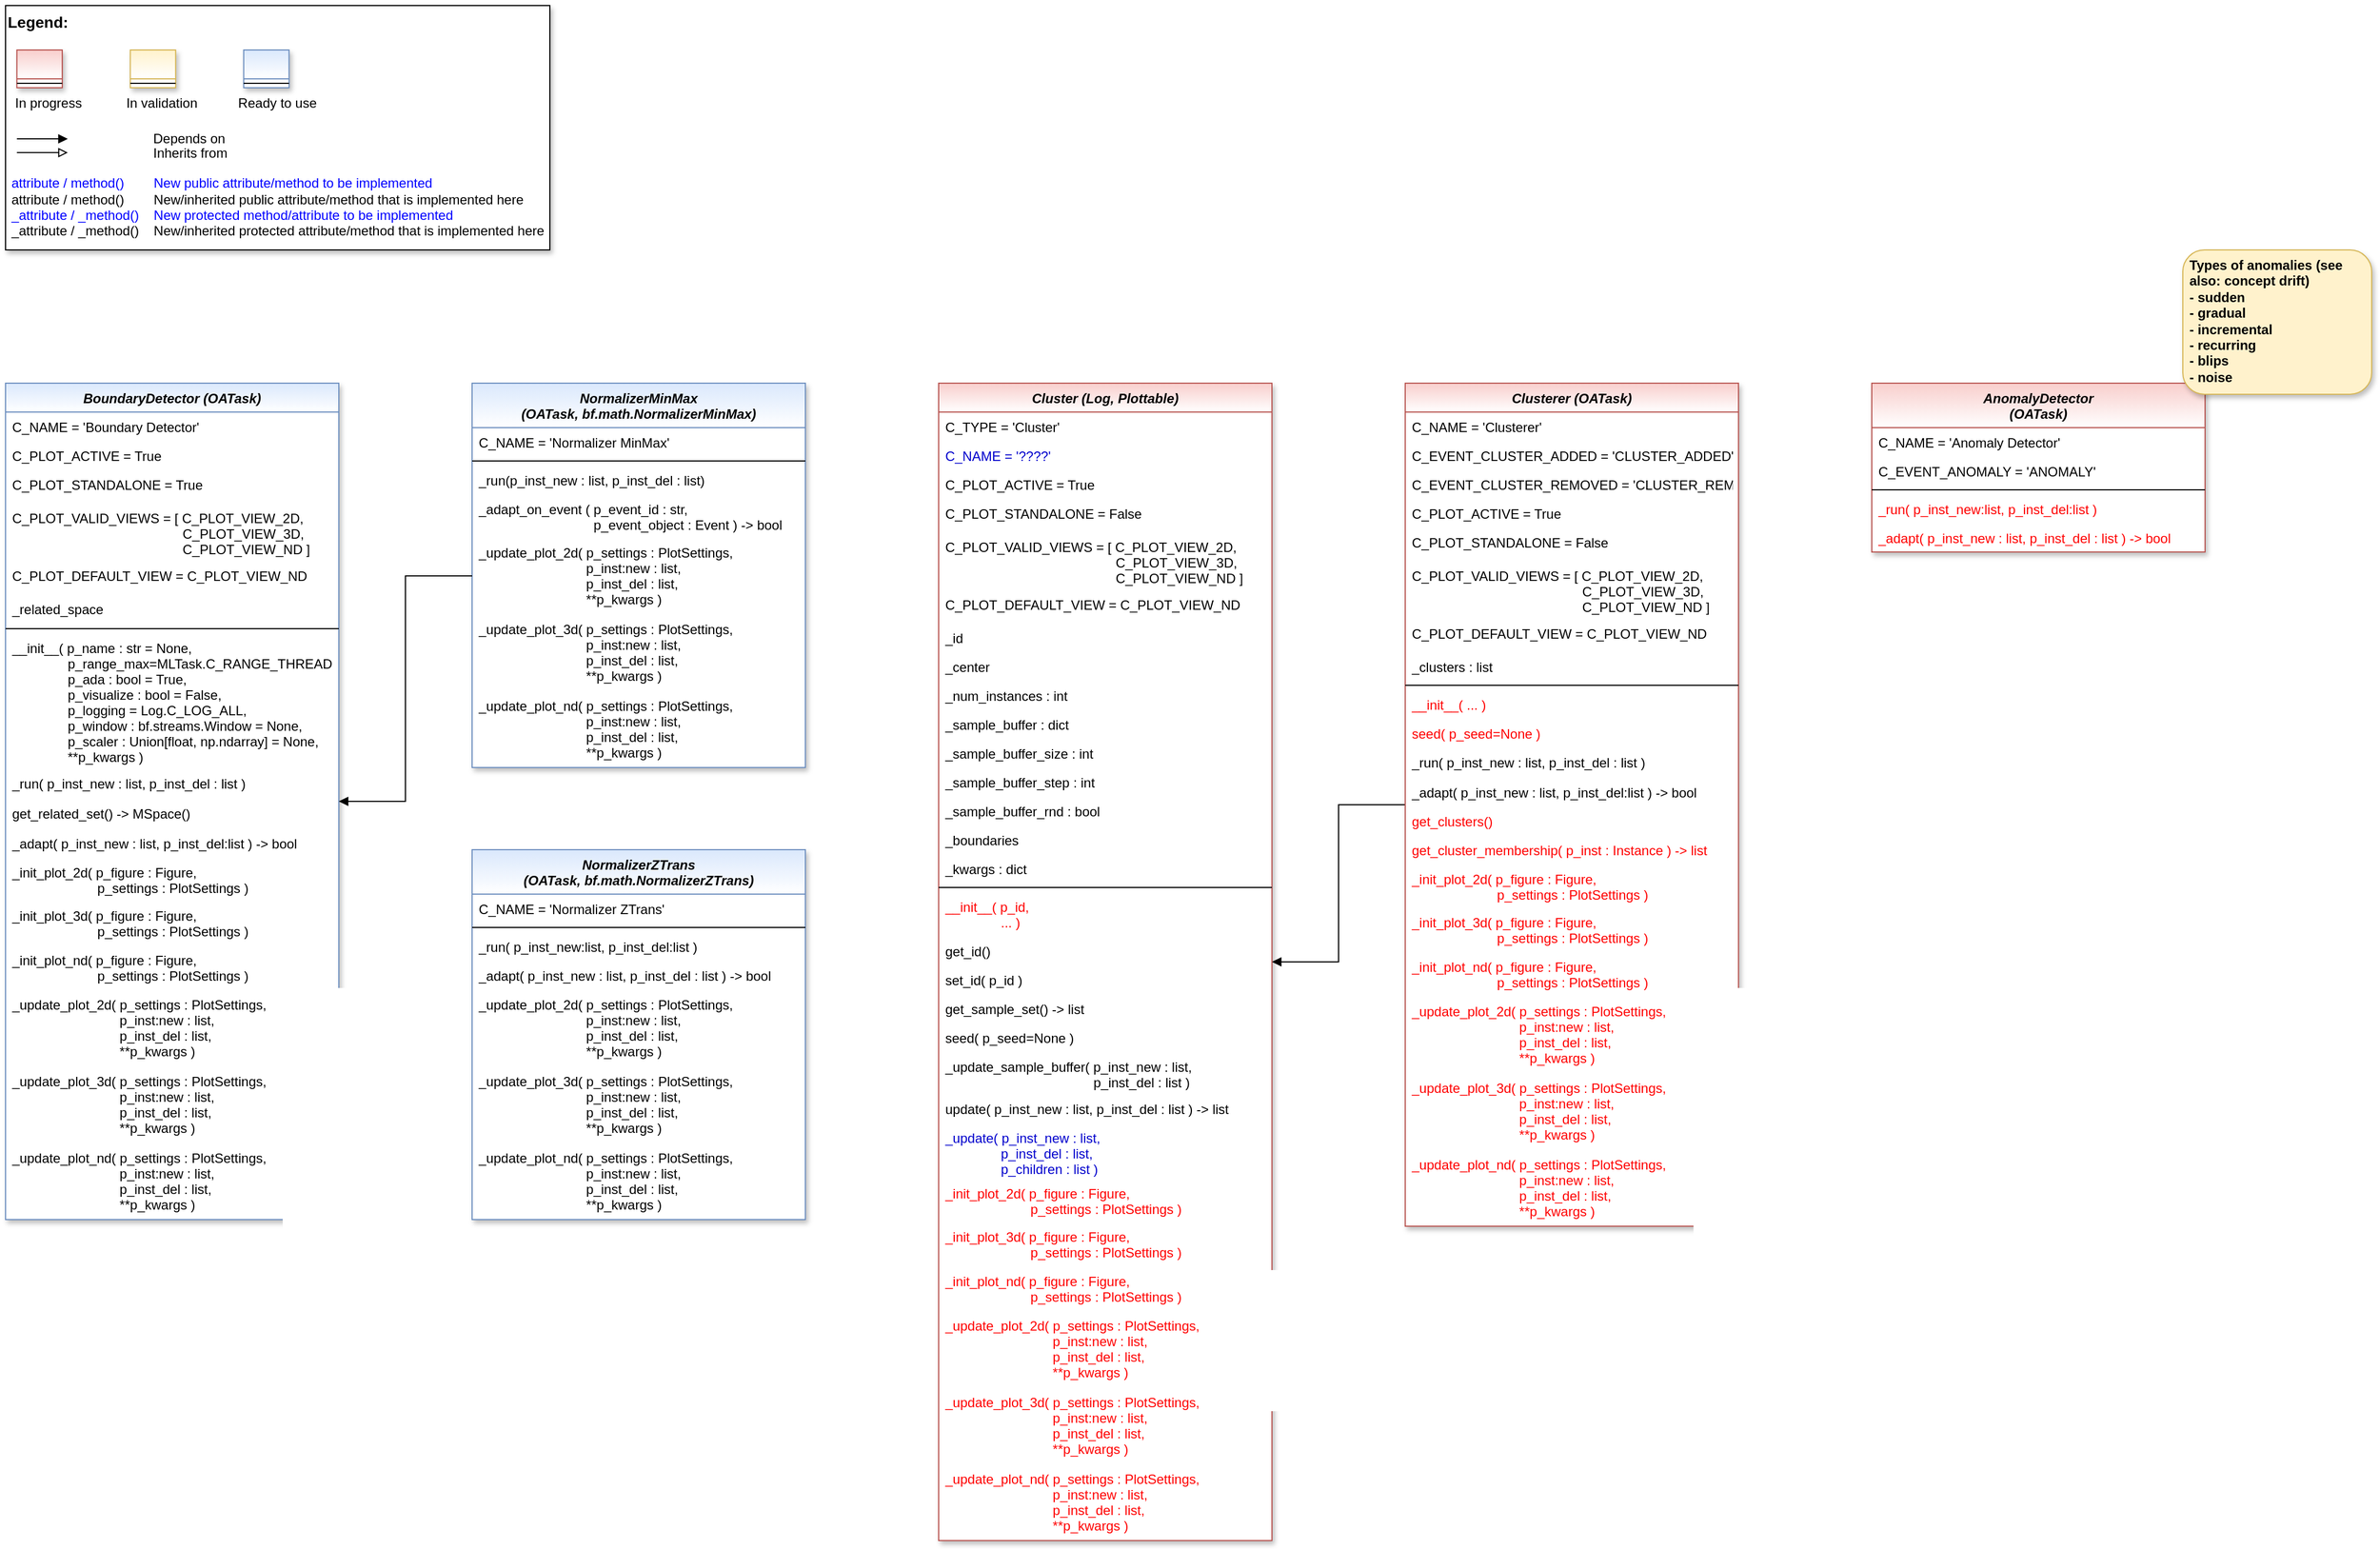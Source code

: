 <mxfile version="20.7.4" type="device"><diagram id="C5RBs43oDa-KdzZeNtuy" name="Page-1"><mxGraphModel dx="2894" dy="1236" grid="1" gridSize="10" guides="1" tooltips="1" connect="1" arrows="1" fold="1" page="1" pageScale="1" pageWidth="2336" pageHeight="1654" math="0" shadow="0"><root><mxCell id="WIyWlLk6GJQsqaUBKTNV-0"/><mxCell id="WIyWlLk6GJQsqaUBKTNV-1" parent="WIyWlLk6GJQsqaUBKTNV-0"/><mxCell id="fcJVb3HREh7NScvAmxeq-0" value="" style="group" parent="WIyWlLk6GJQsqaUBKTNV-1" vertex="1" connectable="0"><mxGeometry x="40" y="40" width="490" height="220" as="geometry"/></mxCell><mxCell id="fcJVb3HREh7NScvAmxeq-1" value="&lt;font color=&quot;#000000&quot; size=&quot;1&quot;&gt;&lt;b style=&quot;font-size: 14px&quot;&gt;Legend:&lt;br&gt;&lt;/b&gt;&lt;/font&gt;&lt;br&gt;&lt;br&gt;&lt;br&gt;&lt;font color=&quot;#0000ff&quot; style=&quot;font-size: 6px&quot;&gt;&lt;br&gt;&lt;/font&gt;&lt;span style=&quot;color: rgb(0 , 0 , 0)&quot;&gt;&lt;font style=&quot;font-size: 4px&quot;&gt;&amp;nbsp; &amp;nbsp;&lt;/font&gt;&amp;nbsp;In progress&amp;nbsp; &amp;nbsp; &amp;nbsp; &amp;nbsp; &amp;nbsp; &amp;nbsp; In validation&amp;nbsp; &amp;nbsp; &amp;nbsp; &amp;nbsp; &amp;nbsp; &amp;nbsp;Ready to use&lt;/span&gt;&lt;font color=&quot;#000000&quot;&gt;&amp;nbsp;&lt;br&gt;&lt;/font&gt;&lt;font color=&quot;#0000ff&quot;&gt;&lt;br&gt;&lt;br&gt;&lt;br&gt;&lt;br&gt;&amp;nbsp;attribute / method()&amp;nbsp; &amp;nbsp; &amp;nbsp; &amp;nbsp; New public attribute/method to be implemented&lt;/font&gt;&lt;br&gt;&lt;font color=&quot;#000000&quot;&gt;&amp;nbsp;&lt;/font&gt;&lt;font color=&quot;#000000&quot;&gt;attribute / method()&lt;span&gt;&#9;&lt;/span&gt;&amp;nbsp; &amp;nbsp; &amp;nbsp; &amp;nbsp;New/inherited public attribute/method that is implemented here&lt;br&gt;&lt;/font&gt;&lt;font color=&quot;#0000ff&quot;&gt;&amp;nbsp;_attribute /&amp;nbsp;&lt;/font&gt;&lt;font color=&quot;#0000ff&quot;&gt;_method()&amp;nbsp; &amp;nbsp; New protected method/attribute to be implemented&lt;/font&gt;&lt;br&gt;&lt;font color=&quot;#000000&quot;&gt;&amp;nbsp;_attribute / _method()&amp;nbsp; &amp;nbsp; New/inherited protected attribute/method that is implemented here&lt;br&gt;&lt;/font&gt;&lt;font color=&quot;#000000&quot;&gt;&lt;br&gt;&lt;br&gt;&lt;br&gt;&lt;br&gt;&lt;br&gt;&lt;/font&gt;" style="text;html=1;align=left;verticalAlign=top;whiteSpace=wrap;rounded=0;fontColor=#006600;strokeColor=#000000;shadow=1;fillColor=#ffffff;" parent="fcJVb3HREh7NScvAmxeq-0" vertex="1"><mxGeometry width="490.0" height="220" as="geometry"/></mxCell><mxCell id="fcJVb3HREh7NScvAmxeq-2" value="Depends on" style="endArrow=block;html=1;labelPosition=right;verticalLabelPosition=middle;align=left;verticalAlign=middle;endFill=1;fontSize=12;" parent="fcJVb3HREh7NScvAmxeq-0" edge="1"><mxGeometry x="-1623.125" y="-2180" width="51.042" height="50" as="geometry"><mxPoint x="10.208" y="120.003" as="sourcePoint"/><mxPoint x="55.991" y="120.003" as="targetPoint"/><mxPoint x="98" as="offset"/><Array as="points"><mxPoint x="30.625" y="120"/></Array></mxGeometry></mxCell><mxCell id="fcJVb3HREh7NScvAmxeq-3" value="Inherits from" style="endArrow=block;html=1;labelPosition=right;verticalLabelPosition=middle;align=left;verticalAlign=middle;endFill=0;fontSize=12;" parent="fcJVb3HREh7NScvAmxeq-0" edge="1"><mxGeometry x="-1623.125" y="-2180" width="51.042" height="50" as="geometry"><mxPoint x="10.208" y="132.385" as="sourcePoint"/><mxPoint x="55.991" y="132.385" as="targetPoint"/><mxPoint x="98" y="1" as="offset"/></mxGeometry></mxCell><mxCell id="fcJVb3HREh7NScvAmxeq-4" value="" style="swimlane;fontStyle=3;align=center;verticalAlign=top;childLayout=stackLayout;horizontal=1;startSize=26;horizontalStack=0;resizeParent=1;resizeLast=0;collapsible=1;marginBottom=0;rounded=0;shadow=1;strokeWidth=1;fillColor=#f8cecc;strokeColor=#b85450;gradientColor=#ffffff;swimlaneFillColor=#ffffff;" parent="fcJVb3HREh7NScvAmxeq-0" vertex="1"><mxGeometry x="10.208" y="40" width="40.833" height="34" as="geometry"><mxRectangle x="230" y="140" width="160" height="26" as="alternateBounds"/></mxGeometry></mxCell><mxCell id="fcJVb3HREh7NScvAmxeq-5" value="" style="line;html=1;strokeWidth=1;align=left;verticalAlign=middle;spacingTop=-1;spacingLeft=3;spacingRight=3;rotatable=0;labelPosition=right;points=[];portConstraint=eastwest;" parent="fcJVb3HREh7NScvAmxeq-4" vertex="1"><mxGeometry y="26" width="40.833" height="8" as="geometry"/></mxCell><mxCell id="fcJVb3HREh7NScvAmxeq-6" value="" style="swimlane;fontStyle=3;align=center;verticalAlign=top;childLayout=stackLayout;horizontal=1;startSize=26;horizontalStack=0;resizeParent=1;resizeLast=0;collapsible=1;marginBottom=0;rounded=0;shadow=1;strokeWidth=1;fillColor=#fff2cc;strokeColor=#d6b656;gradientColor=#ffffff;swimlaneFillColor=#ffffff;" parent="fcJVb3HREh7NScvAmxeq-0" vertex="1"><mxGeometry x="112.292" y="40" width="40.833" height="34" as="geometry"><mxRectangle x="230" y="140" width="160" height="26" as="alternateBounds"/></mxGeometry></mxCell><mxCell id="fcJVb3HREh7NScvAmxeq-7" value="" style="line;html=1;strokeWidth=1;align=left;verticalAlign=middle;spacingTop=-1;spacingLeft=3;spacingRight=3;rotatable=0;labelPosition=right;points=[];portConstraint=eastwest;" parent="fcJVb3HREh7NScvAmxeq-6" vertex="1"><mxGeometry y="26" width="40.833" height="8" as="geometry"/></mxCell><mxCell id="fcJVb3HREh7NScvAmxeq-8" value="" style="swimlane;fontStyle=3;align=center;verticalAlign=top;childLayout=stackLayout;horizontal=1;startSize=26;horizontalStack=0;resizeParent=1;resizeLast=0;collapsible=1;marginBottom=0;rounded=0;shadow=1;strokeWidth=1;fillColor=#dae8fc;strokeColor=#6c8ebf;gradientColor=#ffffff;swimlaneFillColor=#ffffff;" parent="fcJVb3HREh7NScvAmxeq-0" vertex="1"><mxGeometry x="214.375" y="40" width="40.833" height="34" as="geometry"><mxRectangle x="230" y="140" width="160" height="26" as="alternateBounds"/></mxGeometry></mxCell><mxCell id="fcJVb3HREh7NScvAmxeq-9" value="" style="line;html=1;strokeWidth=1;align=left;verticalAlign=middle;spacingTop=-1;spacingLeft=3;spacingRight=3;rotatable=0;labelPosition=right;points=[];portConstraint=eastwest;" parent="fcJVb3HREh7NScvAmxeq-8" vertex="1"><mxGeometry y="26" width="40.833" height="8" as="geometry"/></mxCell><mxCell id="SvLOUBWT1tryLjYvP5bG-6" style="edgeStyle=orthogonalEdgeStyle;rounded=0;orthogonalLoop=1;jettySize=auto;html=1;endArrow=block;endFill=1;" parent="WIyWlLk6GJQsqaUBKTNV-1" source="fdyP1tWBDfPf_pqGQ-dC-91" target="ZzQm4s6gQr2k5gAJpQ90-0" edge="1"><mxGeometry relative="1" as="geometry"/></mxCell><mxCell id="fdyP1tWBDfPf_pqGQ-dC-91" value="Clusterer (OATask)" style="swimlane;fontStyle=3;align=center;verticalAlign=top;childLayout=stackLayout;horizontal=1;startSize=26;horizontalStack=0;resizeParent=1;resizeLast=0;collapsible=1;marginBottom=0;rounded=0;shadow=1;strokeWidth=1;fillColor=#f8cecc;strokeColor=#b85450;swimlaneFillColor=#ffffff;gradientColor=#ffffff;" parent="WIyWlLk6GJQsqaUBKTNV-1" vertex="1"><mxGeometry x="1300" y="380" width="300" height="759" as="geometry"><mxRectangle x="230" y="140" width="160" height="26" as="alternateBounds"/></mxGeometry></mxCell><mxCell id="ha-FynVWbeqEeqbahRzi-0" value="C_NAME = 'Clusterer'" style="text;align=left;verticalAlign=top;spacingLeft=4;spacingRight=4;overflow=hidden;rotatable=0;points=[[0,0.5],[1,0.5]];portConstraint=eastwest;fontColor=default;" parent="fdyP1tWBDfPf_pqGQ-dC-91" vertex="1"><mxGeometry y="26" width="300" height="26" as="geometry"/></mxCell><mxCell id="FSbazA9buHETMWcpUqeL-2" value="C_EVENT_CLUSTER_ADDED = 'CLUSTER_ADDED'" style="text;align=left;verticalAlign=top;spacingLeft=4;spacingRight=4;overflow=hidden;rotatable=0;points=[[0,0.5],[1,0.5]];portConstraint=eastwest;fontColor=default;" parent="fdyP1tWBDfPf_pqGQ-dC-91" vertex="1"><mxGeometry y="52" width="300" height="26" as="geometry"/></mxCell><mxCell id="FSbazA9buHETMWcpUqeL-3" value="C_EVENT_CLUSTER_REMOVED = 'CLUSTER_REMOVED'" style="text;align=left;verticalAlign=top;spacingLeft=4;spacingRight=4;overflow=hidden;rotatable=0;points=[[0,0.5],[1,0.5]];portConstraint=eastwest;fontColor=default;" parent="fdyP1tWBDfPf_pqGQ-dC-91" vertex="1"><mxGeometry y="78" width="300" height="26" as="geometry"/></mxCell><mxCell id="NiR23lWWdtpF8f0qRRbo-54" value="C_PLOT_ACTIVE = True" style="text;align=left;verticalAlign=top;spacingLeft=4;spacingRight=4;overflow=hidden;rotatable=0;points=[[0,0.5],[1,0.5]];portConstraint=eastwest;fontColor=default;" parent="fdyP1tWBDfPf_pqGQ-dC-91" vertex="1"><mxGeometry y="104" width="300" height="26" as="geometry"/></mxCell><mxCell id="NiR23lWWdtpF8f0qRRbo-55" value="C_PLOT_STANDALONE = False" style="text;align=left;verticalAlign=top;spacingLeft=4;spacingRight=4;overflow=hidden;rotatable=0;points=[[0,0.5],[1,0.5]];portConstraint=eastwest;fontColor=default;" parent="fdyP1tWBDfPf_pqGQ-dC-91" vertex="1"><mxGeometry y="130" width="300" height="30" as="geometry"/></mxCell><mxCell id="NiR23lWWdtpF8f0qRRbo-56" value="C_PLOT_VALID_VIEWS = [ C_PLOT_VIEW_2D,&#10;                                              C_PLOT_VIEW_3D,&#10;                                              C_PLOT_VIEW_ND ]" style="text;align=left;verticalAlign=top;spacingLeft=4;spacingRight=4;overflow=hidden;rotatable=0;points=[[0,0.5],[1,0.5]];portConstraint=eastwest;fontColor=default;" parent="fdyP1tWBDfPf_pqGQ-dC-91" vertex="1"><mxGeometry y="160" width="300" height="52" as="geometry"/></mxCell><mxCell id="NiR23lWWdtpF8f0qRRbo-57" value="C_PLOT_DEFAULT_VIEW = C_PLOT_VIEW_ND" style="text;align=left;verticalAlign=top;spacingLeft=4;spacingRight=4;overflow=hidden;rotatable=0;points=[[0,0.5],[1,0.5]];portConstraint=eastwest;fontColor=default;" parent="fdyP1tWBDfPf_pqGQ-dC-91" vertex="1"><mxGeometry y="212" width="300" height="30" as="geometry"/></mxCell><mxCell id="NC4ok9Ms9W8lQ4tfJlZF-26" value="_clusters : list" style="text;align=left;verticalAlign=top;spacingLeft=4;spacingRight=4;overflow=hidden;rotatable=0;points=[[0,0.5],[1,0.5]];portConstraint=eastwest;" parent="fdyP1tWBDfPf_pqGQ-dC-91" vertex="1"><mxGeometry y="242" width="300" height="26" as="geometry"/></mxCell><mxCell id="fdyP1tWBDfPf_pqGQ-dC-95" value="" style="line;html=1;strokeWidth=1;align=left;verticalAlign=middle;spacingTop=-1;spacingLeft=3;spacingRight=3;rotatable=0;labelPosition=right;points=[];portConstraint=eastwest;" parent="fdyP1tWBDfPf_pqGQ-dC-91" vertex="1"><mxGeometry y="268" width="300" height="8" as="geometry"/></mxCell><mxCell id="ha-FynVWbeqEeqbahRzi-10" value="__init__( ... )" style="text;align=left;verticalAlign=top;spacingLeft=4;spacingRight=4;overflow=hidden;rotatable=0;points=[[0,0.5],[1,0.5]];portConstraint=eastwest;fontColor=#FF0000;" parent="fdyP1tWBDfPf_pqGQ-dC-91" vertex="1"><mxGeometry y="276" width="300" height="26" as="geometry"/></mxCell><mxCell id="8U6gRGU4JUKySiY_vRZp-1" value="seed( p_seed=None )" style="text;align=left;verticalAlign=top;spacingLeft=4;spacingRight=4;overflow=hidden;rotatable=0;points=[[0,0.5],[1,0.5]];portConstraint=eastwest;fontColor=#FF0000;" parent="fdyP1tWBDfPf_pqGQ-dC-91" vertex="1"><mxGeometry y="302" width="300" height="26" as="geometry"/></mxCell><mxCell id="FSbazA9buHETMWcpUqeL-1" value="_run( p_inst_new : list, p_inst_del : list )" style="text;align=left;verticalAlign=top;spacingLeft=4;spacingRight=4;overflow=hidden;rotatable=0;points=[[0,0.5],[1,0.5]];portConstraint=eastwest;fontColor=default;" parent="fdyP1tWBDfPf_pqGQ-dC-91" vertex="1"><mxGeometry y="328" width="300" height="27" as="geometry"/></mxCell><mxCell id="MdppRDNMOQBX0Ns-GjJF-2" value="_adapt( p_inst_new : list, p_inst_del:list ) -&gt; bool" style="text;align=left;verticalAlign=top;spacingLeft=4;spacingRight=4;overflow=hidden;rotatable=0;points=[[0,0.5],[1,0.5]];portConstraint=eastwest;fontColor=default;" vertex="1" parent="fdyP1tWBDfPf_pqGQ-dC-91"><mxGeometry y="355" width="300" height="26" as="geometry"/></mxCell><mxCell id="NC4ok9Ms9W8lQ4tfJlZF-27" value="get_clusters()" style="text;align=left;verticalAlign=top;spacingLeft=4;spacingRight=4;overflow=hidden;rotatable=0;points=[[0,0.5],[1,0.5]];portConstraint=eastwest;fontColor=#FF0000;" parent="fdyP1tWBDfPf_pqGQ-dC-91" vertex="1"><mxGeometry y="381" width="300" height="26" as="geometry"/></mxCell><mxCell id="MdppRDNMOQBX0Ns-GjJF-3" value="get_cluster_membership( p_inst : Instance ) -&gt; list" style="text;align=left;verticalAlign=top;spacingLeft=4;spacingRight=4;overflow=hidden;rotatable=0;points=[[0,0.5],[1,0.5]];portConstraint=eastwest;fontColor=#FF0000;" vertex="1" parent="fdyP1tWBDfPf_pqGQ-dC-91"><mxGeometry y="407" width="300" height="26" as="geometry"/></mxCell><mxCell id="NiR23lWWdtpF8f0qRRbo-58" value="_init_plot_2d( p_figure : Figure, &#10;                       p_settings : PlotSettings )" style="text;align=left;verticalAlign=top;spacingLeft=4;spacingRight=4;overflow=hidden;rotatable=0;points=[[0,0.5],[1,0.5]];portConstraint=eastwest;fontColor=#FF0000;" parent="fdyP1tWBDfPf_pqGQ-dC-91" vertex="1"><mxGeometry y="433" width="300" height="39" as="geometry"/></mxCell><mxCell id="NiR23lWWdtpF8f0qRRbo-59" value="_init_plot_3d( p_figure : Figure, &#10;                       p_settings : PlotSettings )" style="text;align=left;verticalAlign=top;spacingLeft=4;spacingRight=4;overflow=hidden;rotatable=0;points=[[0,0.5],[1,0.5]];portConstraint=eastwest;fontColor=#FF0000;" parent="fdyP1tWBDfPf_pqGQ-dC-91" vertex="1"><mxGeometry y="472" width="300" height="40" as="geometry"/></mxCell><mxCell id="NiR23lWWdtpF8f0qRRbo-60" value="_init_plot_nd( p_figure : Figure, &#10;                       p_settings : PlotSettings )" style="text;align=left;verticalAlign=top;spacingLeft=4;spacingRight=4;overflow=hidden;rotatable=0;points=[[0,0.5],[1,0.5]];portConstraint=eastwest;fontColor=#FF0000;" parent="fdyP1tWBDfPf_pqGQ-dC-91" vertex="1"><mxGeometry y="512" width="300" height="40" as="geometry"/></mxCell><mxCell id="RV1RuwSu5WSXBUyNZDB--10" value="_update_plot_2d( p_settings : PlotSettings,&#10;                             p_inst:new : list,&#10;                             p_inst_del : list,&#10;                             **p_kwargs )" style="text;align=left;verticalAlign=top;spacingLeft=4;spacingRight=4;overflow=hidden;rotatable=0;points=[[0,0.5],[1,0.5]];portConstraint=eastwest;fontColor=#FF0000;" parent="fdyP1tWBDfPf_pqGQ-dC-91" vertex="1"><mxGeometry y="552" width="300" height="69" as="geometry"/></mxCell><mxCell id="RV1RuwSu5WSXBUyNZDB--11" value="_update_plot_3d( p_settings : PlotSettings,&#10;                             p_inst:new : list,&#10;                             p_inst_del : list,&#10;                             **p_kwargs )" style="text;align=left;verticalAlign=top;spacingLeft=4;spacingRight=4;overflow=hidden;rotatable=0;points=[[0,0.5],[1,0.5]];portConstraint=eastwest;fontColor=#FF0000;" parent="fdyP1tWBDfPf_pqGQ-dC-91" vertex="1"><mxGeometry y="621" width="300" height="69" as="geometry"/></mxCell><mxCell id="RV1RuwSu5WSXBUyNZDB--12" value="_update_plot_nd( p_settings : PlotSettings,&#10;                             p_inst:new : list,&#10;                             p_inst_del : list,&#10;                             **p_kwargs )" style="text;align=left;verticalAlign=top;spacingLeft=4;spacingRight=4;overflow=hidden;rotatable=0;points=[[0,0.5],[1,0.5]];portConstraint=eastwest;fontColor=#FF0000;" parent="fdyP1tWBDfPf_pqGQ-dC-91" vertex="1"><mxGeometry y="690" width="300" height="69" as="geometry"/></mxCell><mxCell id="ZzQm4s6gQr2k5gAJpQ90-0" value="Cluster (Log, Plottable)" style="swimlane;fontStyle=3;align=center;verticalAlign=top;childLayout=stackLayout;horizontal=1;startSize=26;horizontalStack=0;resizeParent=1;resizeLast=0;collapsible=1;marginBottom=0;rounded=0;shadow=1;strokeWidth=1;fillColor=#f8cecc;strokeColor=#b85450;swimlaneFillColor=#ffffff;gradientColor=#ffffff;" parent="WIyWlLk6GJQsqaUBKTNV-1" vertex="1"><mxGeometry x="880" y="380" width="300" height="1042" as="geometry"><mxRectangle x="230" y="140" width="160" height="26" as="alternateBounds"/></mxGeometry></mxCell><mxCell id="ha-FynVWbeqEeqbahRzi-2" value="C_TYPE = 'Cluster'" style="text;align=left;verticalAlign=top;spacingLeft=4;spacingRight=4;overflow=hidden;rotatable=0;points=[[0,0.5],[1,0.5]];portConstraint=eastwest;fontColor=default;" parent="ZzQm4s6gQr2k5gAJpQ90-0" vertex="1"><mxGeometry y="26" width="300" height="26" as="geometry"/></mxCell><mxCell id="ha-FynVWbeqEeqbahRzi-1" value="C_NAME = '????'" style="text;align=left;verticalAlign=top;spacingLeft=4;spacingRight=4;overflow=hidden;rotatable=0;points=[[0,0.5],[1,0.5]];portConstraint=eastwest;fontColor=#0000CC;" parent="ZzQm4s6gQr2k5gAJpQ90-0" vertex="1"><mxGeometry y="52" width="300" height="26" as="geometry"/></mxCell><mxCell id="NiR23lWWdtpF8f0qRRbo-44" value="C_PLOT_ACTIVE = True" style="text;align=left;verticalAlign=top;spacingLeft=4;spacingRight=4;overflow=hidden;rotatable=0;points=[[0,0.5],[1,0.5]];portConstraint=eastwest;fontColor=default;" parent="ZzQm4s6gQr2k5gAJpQ90-0" vertex="1"><mxGeometry y="78" width="300" height="26" as="geometry"/></mxCell><mxCell id="NiR23lWWdtpF8f0qRRbo-45" value="C_PLOT_STANDALONE = False" style="text;align=left;verticalAlign=top;spacingLeft=4;spacingRight=4;overflow=hidden;rotatable=0;points=[[0,0.5],[1,0.5]];portConstraint=eastwest;fontColor=default;" parent="ZzQm4s6gQr2k5gAJpQ90-0" vertex="1"><mxGeometry y="104" width="300" height="30" as="geometry"/></mxCell><mxCell id="NiR23lWWdtpF8f0qRRbo-46" value="C_PLOT_VALID_VIEWS = [ C_PLOT_VIEW_2D,&#10;                                              C_PLOT_VIEW_3D,&#10;                                              C_PLOT_VIEW_ND ]" style="text;align=left;verticalAlign=top;spacingLeft=4;spacingRight=4;overflow=hidden;rotatable=0;points=[[0,0.5],[1,0.5]];portConstraint=eastwest;fontColor=default;" parent="ZzQm4s6gQr2k5gAJpQ90-0" vertex="1"><mxGeometry y="134" width="300" height="52" as="geometry"/></mxCell><mxCell id="NiR23lWWdtpF8f0qRRbo-47" value="C_PLOT_DEFAULT_VIEW = C_PLOT_VIEW_ND" style="text;align=left;verticalAlign=top;spacingLeft=4;spacingRight=4;overflow=hidden;rotatable=0;points=[[0,0.5],[1,0.5]];portConstraint=eastwest;fontColor=default;" parent="ZzQm4s6gQr2k5gAJpQ90-0" vertex="1"><mxGeometry y="186" width="300" height="30" as="geometry"/></mxCell><mxCell id="ha-FynVWbeqEeqbahRzi-7" value="_id" style="text;align=left;verticalAlign=top;spacingLeft=4;spacingRight=4;overflow=hidden;rotatable=0;points=[[0,0.5],[1,0.5]];portConstraint=eastwest;" parent="ZzQm4s6gQr2k5gAJpQ90-0" vertex="1"><mxGeometry y="216" width="300" height="26" as="geometry"/></mxCell><mxCell id="NiR23lWWdtpF8f0qRRbo-41" value="_center" style="text;align=left;verticalAlign=top;spacingLeft=4;spacingRight=4;overflow=hidden;rotatable=0;points=[[0,0.5],[1,0.5]];portConstraint=eastwest;" parent="ZzQm4s6gQr2k5gAJpQ90-0" vertex="1"><mxGeometry y="242" width="300" height="26" as="geometry"/></mxCell><mxCell id="NiR23lWWdtpF8f0qRRbo-42" value="_num_instances : int" style="text;align=left;verticalAlign=top;spacingLeft=4;spacingRight=4;overflow=hidden;rotatable=0;points=[[0,0.5],[1,0.5]];portConstraint=eastwest;" parent="ZzQm4s6gQr2k5gAJpQ90-0" vertex="1"><mxGeometry y="268" width="300" height="26" as="geometry"/></mxCell><mxCell id="ha-FynVWbeqEeqbahRzi-3" value="_sample_buffer : dict" style="text;align=left;verticalAlign=top;spacingLeft=4;spacingRight=4;overflow=hidden;rotatable=0;points=[[0,0.5],[1,0.5]];portConstraint=eastwest;" parent="ZzQm4s6gQr2k5gAJpQ90-0" vertex="1"><mxGeometry y="294" width="300" height="26" as="geometry"/></mxCell><mxCell id="ha-FynVWbeqEeqbahRzi-13" value="_sample_buffer_size : int" style="text;align=left;verticalAlign=top;spacingLeft=4;spacingRight=4;overflow=hidden;rotatable=0;points=[[0,0.5],[1,0.5]];portConstraint=eastwest;" parent="ZzQm4s6gQr2k5gAJpQ90-0" vertex="1"><mxGeometry y="320" width="300" height="26" as="geometry"/></mxCell><mxCell id="ha-FynVWbeqEeqbahRzi-14" value="_sample_buffer_step : int" style="text;align=left;verticalAlign=top;spacingLeft=4;spacingRight=4;overflow=hidden;rotatable=0;points=[[0,0.5],[1,0.5]];portConstraint=eastwest;" parent="ZzQm4s6gQr2k5gAJpQ90-0" vertex="1"><mxGeometry y="346" width="300" height="26" as="geometry"/></mxCell><mxCell id="ha-FynVWbeqEeqbahRzi-15" value="_sample_buffer_rnd : bool" style="text;align=left;verticalAlign=top;spacingLeft=4;spacingRight=4;overflow=hidden;rotatable=0;points=[[0,0.5],[1,0.5]];portConstraint=eastwest;" parent="ZzQm4s6gQr2k5gAJpQ90-0" vertex="1"><mxGeometry y="372" width="300" height="26" as="geometry"/></mxCell><mxCell id="NiR23lWWdtpF8f0qRRbo-43" value="_boundaries" style="text;align=left;verticalAlign=top;spacingLeft=4;spacingRight=4;overflow=hidden;rotatable=0;points=[[0,0.5],[1,0.5]];portConstraint=eastwest;" parent="ZzQm4s6gQr2k5gAJpQ90-0" vertex="1"><mxGeometry y="398" width="300" height="26" as="geometry"/></mxCell><mxCell id="ha-FynVWbeqEeqbahRzi-4" value="_kwargs : dict" style="text;align=left;verticalAlign=top;spacingLeft=4;spacingRight=4;overflow=hidden;rotatable=0;points=[[0,0.5],[1,0.5]];portConstraint=eastwest;" parent="ZzQm4s6gQr2k5gAJpQ90-0" vertex="1"><mxGeometry y="424" width="300" height="26" as="geometry"/></mxCell><mxCell id="ZzQm4s6gQr2k5gAJpQ90-3" value="" style="line;html=1;strokeWidth=1;align=left;verticalAlign=middle;spacingTop=-1;spacingLeft=3;spacingRight=3;rotatable=0;labelPosition=right;points=[];portConstraint=eastwest;" parent="ZzQm4s6gQr2k5gAJpQ90-0" vertex="1"><mxGeometry y="450" width="300" height="8" as="geometry"/></mxCell><mxCell id="ha-FynVWbeqEeqbahRzi-8" value="__init__( p_id, &#10;               ... )" style="text;align=left;verticalAlign=top;spacingLeft=4;spacingRight=4;overflow=hidden;rotatable=0;points=[[0,0.5],[1,0.5]];portConstraint=eastwest;fontColor=#FF0000;" parent="ZzQm4s6gQr2k5gAJpQ90-0" vertex="1"><mxGeometry y="458" width="300" height="40" as="geometry"/></mxCell><mxCell id="ha-FynVWbeqEeqbahRzi-11" value="get_id()" style="text;align=left;verticalAlign=top;spacingLeft=4;spacingRight=4;overflow=hidden;rotatable=0;points=[[0,0.5],[1,0.5]];portConstraint=eastwest;fontColor=default;" parent="ZzQm4s6gQr2k5gAJpQ90-0" vertex="1"><mxGeometry y="498" width="300" height="26" as="geometry"/></mxCell><mxCell id="ha-FynVWbeqEeqbahRzi-16" value="set_id( p_id )" style="text;align=left;verticalAlign=top;spacingLeft=4;spacingRight=4;overflow=hidden;rotatable=0;points=[[0,0.5],[1,0.5]];portConstraint=eastwest;fontColor=default;" parent="ZzQm4s6gQr2k5gAJpQ90-0" vertex="1"><mxGeometry y="524" width="300" height="26" as="geometry"/></mxCell><mxCell id="FSbazA9buHETMWcpUqeL-0" value="get_sample_set() -&gt; list" style="text;align=left;verticalAlign=top;spacingLeft=4;spacingRight=4;overflow=hidden;rotatable=0;points=[[0,0.5],[1,0.5]];portConstraint=eastwest;fontColor=default;" parent="ZzQm4s6gQr2k5gAJpQ90-0" vertex="1"><mxGeometry y="550" width="300" height="26" as="geometry"/></mxCell><mxCell id="8U6gRGU4JUKySiY_vRZp-0" value="seed( p_seed=None )" style="text;align=left;verticalAlign=top;spacingLeft=4;spacingRight=4;overflow=hidden;rotatable=0;points=[[0,0.5],[1,0.5]];portConstraint=eastwest;fontColor=default;" parent="ZzQm4s6gQr2k5gAJpQ90-0" vertex="1"><mxGeometry y="576" width="300" height="26" as="geometry"/></mxCell><mxCell id="ha-FynVWbeqEeqbahRzi-12" value="_update_sample_buffer( p_inst_new : list, &#10;                                        p_inst_del : list )" style="text;align=left;verticalAlign=top;spacingLeft=4;spacingRight=4;overflow=hidden;rotatable=0;points=[[0,0.5],[1,0.5]];portConstraint=eastwest;fontColor=default;" parent="ZzQm4s6gQr2k5gAJpQ90-0" vertex="1"><mxGeometry y="602" width="300" height="38" as="geometry"/></mxCell><mxCell id="ha-FynVWbeqEeqbahRzi-5" value="update( p_inst_new : list, p_inst_del : list ) -&gt; list" style="text;align=left;verticalAlign=top;spacingLeft=4;spacingRight=4;overflow=hidden;rotatable=0;points=[[0,0.5],[1,0.5]];portConstraint=eastwest;fontColor=default;" parent="ZzQm4s6gQr2k5gAJpQ90-0" vertex="1"><mxGeometry y="640" width="300" height="26" as="geometry"/></mxCell><mxCell id="ha-FynVWbeqEeqbahRzi-6" value="_update( p_inst_new : list, &#10;               p_inst_del : list,&#10;               p_children : list )" style="text;align=left;verticalAlign=top;spacingLeft=4;spacingRight=4;overflow=hidden;rotatable=0;points=[[0,0.5],[1,0.5]];portConstraint=eastwest;fontColor=#0000CC;" parent="ZzQm4s6gQr2k5gAJpQ90-0" vertex="1"><mxGeometry y="666" width="300" height="50" as="geometry"/></mxCell><mxCell id="NiR23lWWdtpF8f0qRRbo-48" value="_init_plot_2d( p_figure : Figure, &#10;                       p_settings : PlotSettings )" style="text;align=left;verticalAlign=top;spacingLeft=4;spacingRight=4;overflow=hidden;rotatable=0;points=[[0,0.5],[1,0.5]];portConstraint=eastwest;fontColor=#FF0000;" parent="ZzQm4s6gQr2k5gAJpQ90-0" vertex="1"><mxGeometry y="716" width="300" height="39" as="geometry"/></mxCell><mxCell id="NiR23lWWdtpF8f0qRRbo-49" value="_init_plot_3d( p_figure : Figure, &#10;                       p_settings : PlotSettings )" style="text;align=left;verticalAlign=top;spacingLeft=4;spacingRight=4;overflow=hidden;rotatable=0;points=[[0,0.5],[1,0.5]];portConstraint=eastwest;fontColor=#FF0000;" parent="ZzQm4s6gQr2k5gAJpQ90-0" vertex="1"><mxGeometry y="755" width="300" height="40" as="geometry"/></mxCell><mxCell id="NiR23lWWdtpF8f0qRRbo-50" value="_init_plot_nd( p_figure : Figure, &#10;                       p_settings : PlotSettings )" style="text;align=left;verticalAlign=top;spacingLeft=4;spacingRight=4;overflow=hidden;rotatable=0;points=[[0,0.5],[1,0.5]];portConstraint=eastwest;fontColor=#FF0000;" parent="ZzQm4s6gQr2k5gAJpQ90-0" vertex="1"><mxGeometry y="795" width="300" height="40" as="geometry"/></mxCell><mxCell id="RV1RuwSu5WSXBUyNZDB--13" value="_update_plot_2d( p_settings : PlotSettings,&#10;                             p_inst:new : list,&#10;                             p_inst_del : list,&#10;                             **p_kwargs )" style="text;align=left;verticalAlign=top;spacingLeft=4;spacingRight=4;overflow=hidden;rotatable=0;points=[[0,0.5],[1,0.5]];portConstraint=eastwest;fontColor=#FF0000;" parent="ZzQm4s6gQr2k5gAJpQ90-0" vertex="1"><mxGeometry y="835" width="300" height="69" as="geometry"/></mxCell><mxCell id="RV1RuwSu5WSXBUyNZDB--14" value="_update_plot_3d( p_settings : PlotSettings,&#10;                             p_inst:new : list,&#10;                             p_inst_del : list,&#10;                             **p_kwargs )" style="text;align=left;verticalAlign=top;spacingLeft=4;spacingRight=4;overflow=hidden;rotatable=0;points=[[0,0.5],[1,0.5]];portConstraint=eastwest;fontColor=#FF0000;" parent="ZzQm4s6gQr2k5gAJpQ90-0" vertex="1"><mxGeometry y="904" width="300" height="69" as="geometry"/></mxCell><mxCell id="RV1RuwSu5WSXBUyNZDB--15" value="_update_plot_nd( p_settings : PlotSettings,&#10;                             p_inst:new : list,&#10;                             p_inst_del : list,&#10;                             **p_kwargs )" style="text;align=left;verticalAlign=top;spacingLeft=4;spacingRight=4;overflow=hidden;rotatable=0;points=[[0,0.5],[1,0.5]];portConstraint=eastwest;fontColor=#FF0000;" parent="ZzQm4s6gQr2k5gAJpQ90-0" vertex="1"><mxGeometry y="973" width="300" height="69" as="geometry"/></mxCell><mxCell id="djkSZsYrqMZZcw2voRnb-0" value="BoundaryDetector (OATask)" style="swimlane;fontStyle=3;align=center;verticalAlign=top;childLayout=stackLayout;horizontal=1;startSize=26;horizontalStack=0;resizeParent=1;resizeLast=0;collapsible=1;marginBottom=0;rounded=0;shadow=1;strokeWidth=1;fillColor=#dae8fc;strokeColor=#6c8ebf;swimlaneFillColor=#ffffff;gradientColor=#FFFFFF;fontColor=default;" parent="WIyWlLk6GJQsqaUBKTNV-1" vertex="1"><mxGeometry x="40" y="380" width="300" height="753" as="geometry"><mxRectangle x="230" y="140" width="160" height="26" as="alternateBounds"/></mxGeometry></mxCell><mxCell id="djkSZsYrqMZZcw2voRnb-2" value="C_NAME = 'Boundary Detector'" style="text;align=left;verticalAlign=top;spacingLeft=4;spacingRight=4;overflow=hidden;rotatable=0;points=[[0,0.5],[1,0.5]];portConstraint=eastwest;fontColor=default;" parent="djkSZsYrqMZZcw2voRnb-0" vertex="1"><mxGeometry y="26" width="300" height="26" as="geometry"/></mxCell><mxCell id="NiR23lWWdtpF8f0qRRbo-21" value="C_PLOT_ACTIVE = True" style="text;align=left;verticalAlign=top;spacingLeft=4;spacingRight=4;overflow=hidden;rotatable=0;points=[[0,0.5],[1,0.5]];portConstraint=eastwest;fontColor=default;" parent="djkSZsYrqMZZcw2voRnb-0" vertex="1"><mxGeometry y="52" width="300" height="26" as="geometry"/></mxCell><mxCell id="NiR23lWWdtpF8f0qRRbo-22" value="C_PLOT_STANDALONE = True" style="text;align=left;verticalAlign=top;spacingLeft=4;spacingRight=4;overflow=hidden;rotatable=0;points=[[0,0.5],[1,0.5]];portConstraint=eastwest;fontColor=default;" parent="djkSZsYrqMZZcw2voRnb-0" vertex="1"><mxGeometry y="78" width="300" height="30" as="geometry"/></mxCell><mxCell id="NiR23lWWdtpF8f0qRRbo-23" value="C_PLOT_VALID_VIEWS = [ C_PLOT_VIEW_2D,&#10;                                              C_PLOT_VIEW_3D,&#10;                                              C_PLOT_VIEW_ND ]" style="text;align=left;verticalAlign=top;spacingLeft=4;spacingRight=4;overflow=hidden;rotatable=0;points=[[0,0.5],[1,0.5]];portConstraint=eastwest;fontColor=default;" parent="djkSZsYrqMZZcw2voRnb-0" vertex="1"><mxGeometry y="108" width="300" height="52" as="geometry"/></mxCell><mxCell id="NiR23lWWdtpF8f0qRRbo-24" value="C_PLOT_DEFAULT_VIEW = C_PLOT_VIEW_ND" style="text;align=left;verticalAlign=top;spacingLeft=4;spacingRight=4;overflow=hidden;rotatable=0;points=[[0,0.5],[1,0.5]];portConstraint=eastwest;fontColor=default;" parent="djkSZsYrqMZZcw2voRnb-0" vertex="1"><mxGeometry y="160" width="300" height="30" as="geometry"/></mxCell><mxCell id="sRcf4HLc-okugMhp_nmm-1" value="_related_space" style="text;align=left;verticalAlign=top;spacingLeft=4;spacingRight=4;overflow=hidden;rotatable=0;points=[[0,0.5],[1,0.5]];portConstraint=eastwest;fontColor=default;" parent="djkSZsYrqMZZcw2voRnb-0" vertex="1"><mxGeometry y="190" width="300" height="27" as="geometry"/></mxCell><mxCell id="djkSZsYrqMZZcw2voRnb-3" value="" style="line;html=1;strokeWidth=1;align=left;verticalAlign=middle;spacingTop=-1;spacingLeft=3;spacingRight=3;rotatable=0;labelPosition=right;points=[];portConstraint=eastwest;" parent="djkSZsYrqMZZcw2voRnb-0" vertex="1"><mxGeometry y="217" width="300" height="8" as="geometry"/></mxCell><mxCell id="Zge928UNn11OPt7wxuU9-2" value="__init__( p_name : str = None,&#10;               p_range_max=MLTask.C_RANGE_THREAD,&#10;               p_ada : bool = True,&#10;               p_visualize : bool = False,&#10;               p_logging = Log.C_LOG_ALL,&#10;               p_window : bf.streams.Window = None,&#10;               p_scaler : Union[float, np.ndarray] = None,&#10;               **p_kwargs )" style="text;align=left;verticalAlign=top;spacingLeft=4;spacingRight=4;overflow=hidden;rotatable=0;points=[[0,0.5],[1,0.5]];portConstraint=eastwest;fontColor=default;" parent="djkSZsYrqMZZcw2voRnb-0" vertex="1"><mxGeometry y="225" width="300" height="122" as="geometry"/></mxCell><mxCell id="k9iU4n4au0y_1ybiQBL--3" value="_run( p_inst_new : list, p_inst_del : list )" style="text;align=left;verticalAlign=top;spacingLeft=4;spacingRight=4;overflow=hidden;rotatable=0;points=[[0,0.5],[1,0.5]];portConstraint=eastwest;fontColor=default;" parent="djkSZsYrqMZZcw2voRnb-0" vertex="1"><mxGeometry y="347" width="300" height="27" as="geometry"/></mxCell><mxCell id="sRcf4HLc-okugMhp_nmm-0" value="get_related_set() -&gt; MSpace()" style="text;align=left;verticalAlign=top;spacingLeft=4;spacingRight=4;overflow=hidden;rotatable=0;points=[[0,0.5],[1,0.5]];portConstraint=eastwest;fontColor=default;" parent="djkSZsYrqMZZcw2voRnb-0" vertex="1"><mxGeometry y="374" width="300" height="27" as="geometry"/></mxCell><mxCell id="k9iU4n4au0y_1ybiQBL--4" value="_adapt( p_inst_new : list, p_inst_del:list ) -&gt; bool" style="text;align=left;verticalAlign=top;spacingLeft=4;spacingRight=4;overflow=hidden;rotatable=0;points=[[0,0.5],[1,0.5]];portConstraint=eastwest;fontColor=default;" parent="djkSZsYrqMZZcw2voRnb-0" vertex="1"><mxGeometry y="401" width="300" height="26" as="geometry"/></mxCell><mxCell id="NiR23lWWdtpF8f0qRRbo-25" value="_init_plot_2d( p_figure : Figure, &#10;                       p_settings : PlotSettings )" style="text;align=left;verticalAlign=top;spacingLeft=4;spacingRight=4;overflow=hidden;rotatable=0;points=[[0,0.5],[1,0.5]];portConstraint=eastwest;fontColor=default;" parent="djkSZsYrqMZZcw2voRnb-0" vertex="1"><mxGeometry y="427" width="300" height="39" as="geometry"/></mxCell><mxCell id="NiR23lWWdtpF8f0qRRbo-26" value="_init_plot_3d( p_figure : Figure, &#10;                       p_settings : PlotSettings )" style="text;align=left;verticalAlign=top;spacingLeft=4;spacingRight=4;overflow=hidden;rotatable=0;points=[[0,0.5],[1,0.5]];portConstraint=eastwest;fontColor=default;" parent="djkSZsYrqMZZcw2voRnb-0" vertex="1"><mxGeometry y="466" width="300" height="40" as="geometry"/></mxCell><mxCell id="NiR23lWWdtpF8f0qRRbo-27" value="_init_plot_nd( p_figure : Figure, &#10;                       p_settings : PlotSettings )" style="text;align=left;verticalAlign=top;spacingLeft=4;spacingRight=4;overflow=hidden;rotatable=0;points=[[0,0.5],[1,0.5]];portConstraint=eastwest;fontColor=default;" parent="djkSZsYrqMZZcw2voRnb-0" vertex="1"><mxGeometry y="506" width="300" height="40" as="geometry"/></mxCell><mxCell id="RV1RuwSu5WSXBUyNZDB--7" value="_update_plot_2d( p_settings : PlotSettings,&#10;                             p_inst:new : list,&#10;                             p_inst_del : list,&#10;                             **p_kwargs )" style="text;align=left;verticalAlign=top;spacingLeft=4;spacingRight=4;overflow=hidden;rotatable=0;points=[[0,0.5],[1,0.5]];portConstraint=eastwest;fontColor=default;" parent="djkSZsYrqMZZcw2voRnb-0" vertex="1"><mxGeometry y="546" width="300" height="69" as="geometry"/></mxCell><mxCell id="RV1RuwSu5WSXBUyNZDB--8" value="_update_plot_3d( p_settings : PlotSettings,&#10;                             p_inst:new : list,&#10;                             p_inst_del : list,&#10;                             **p_kwargs )" style="text;align=left;verticalAlign=top;spacingLeft=4;spacingRight=4;overflow=hidden;rotatable=0;points=[[0,0.5],[1,0.5]];portConstraint=eastwest;fontColor=default;" parent="djkSZsYrqMZZcw2voRnb-0" vertex="1"><mxGeometry y="615" width="300" height="69" as="geometry"/></mxCell><mxCell id="RV1RuwSu5WSXBUyNZDB--9" value="_update_plot_nd( p_settings : PlotSettings,&#10;                             p_inst:new : list,&#10;                             p_inst_del : list,&#10;                             **p_kwargs )" style="text;align=left;verticalAlign=top;spacingLeft=4;spacingRight=4;overflow=hidden;rotatable=0;points=[[0,0.5],[1,0.5]];portConstraint=eastwest;fontColor=default;" parent="djkSZsYrqMZZcw2voRnb-0" vertex="1"><mxGeometry y="684" width="300" height="69" as="geometry"/></mxCell><mxCell id="F4cRb40SIBlKEnmwUcSt-0" value="NormalizerZTrans &#10;(OATask, bf.math.NormalizerZTrans)" style="swimlane;fontStyle=3;align=center;verticalAlign=top;childLayout=stackLayout;horizontal=1;startSize=40;horizontalStack=0;resizeParent=1;resizeLast=0;collapsible=1;marginBottom=0;rounded=0;shadow=1;strokeWidth=1;fillColor=#dae8fc;strokeColor=#6c8ebf;swimlaneFillColor=#ffffff;gradientColor=#FFFFFF;" parent="WIyWlLk6GJQsqaUBKTNV-1" vertex="1"><mxGeometry x="460" y="800" width="300" height="333" as="geometry"><mxRectangle x="230" y="140" width="160" height="26" as="alternateBounds"/></mxGeometry></mxCell><mxCell id="F4cRb40SIBlKEnmwUcSt-1" value="C_NAME = 'Normalizer ZTrans'" style="text;align=left;verticalAlign=top;spacingLeft=4;spacingRight=4;overflow=hidden;rotatable=0;points=[[0,0.5],[1,0.5]];portConstraint=eastwest;fontColor=default;" parent="F4cRb40SIBlKEnmwUcSt-0" vertex="1"><mxGeometry y="40" width="300" height="26" as="geometry"/></mxCell><mxCell id="F4cRb40SIBlKEnmwUcSt-2" value="" style="line;html=1;strokeWidth=1;align=left;verticalAlign=middle;spacingTop=-1;spacingLeft=3;spacingRight=3;rotatable=0;labelPosition=right;points=[];portConstraint=eastwest;" parent="F4cRb40SIBlKEnmwUcSt-0" vertex="1"><mxGeometry y="66" width="300" height="8" as="geometry"/></mxCell><mxCell id="F4cRb40SIBlKEnmwUcSt-3" value="_run( p_inst_new:list, p_inst_del:list ) " style="text;align=left;verticalAlign=top;spacingLeft=4;spacingRight=4;overflow=hidden;rotatable=0;points=[[0,0.5],[1,0.5]];portConstraint=eastwest;fontColor=default;" parent="F4cRb40SIBlKEnmwUcSt-0" vertex="1"><mxGeometry y="74" width="300" height="26" as="geometry"/></mxCell><mxCell id="mpPfMrUnOaPNCQOunQjJ-6" value="_adapt( p_inst_new : list, p_inst_del : list ) -&gt; bool" style="text;align=left;verticalAlign=top;spacingLeft=4;spacingRight=4;overflow=hidden;rotatable=0;points=[[0,0.5],[1,0.5]];portConstraint=eastwest;fontColor=default;" parent="F4cRb40SIBlKEnmwUcSt-0" vertex="1"><mxGeometry y="100" width="300" height="26" as="geometry"/></mxCell><mxCell id="qxkyLZIyBA5QRMeZb8ZX-4" value="_update_plot_2d( p_settings : PlotSettings,&#10;                             p_inst:new : list,&#10;                             p_inst_del : list,&#10;                             **p_kwargs )" style="text;align=left;verticalAlign=top;spacingLeft=4;spacingRight=4;overflow=hidden;rotatable=0;points=[[0,0.5],[1,0.5]];portConstraint=eastwest;fontColor=default;" parent="F4cRb40SIBlKEnmwUcSt-0" vertex="1"><mxGeometry y="126" width="300" height="69" as="geometry"/></mxCell><mxCell id="qxkyLZIyBA5QRMeZb8ZX-5" value="_update_plot_3d( p_settings : PlotSettings,&#10;                             p_inst:new : list,&#10;                             p_inst_del : list,&#10;                             **p_kwargs )" style="text;align=left;verticalAlign=top;spacingLeft=4;spacingRight=4;overflow=hidden;rotatable=0;points=[[0,0.5],[1,0.5]];portConstraint=eastwest;fontColor=default;" parent="F4cRb40SIBlKEnmwUcSt-0" vertex="1"><mxGeometry y="195" width="300" height="69" as="geometry"/></mxCell><mxCell id="qxkyLZIyBA5QRMeZb8ZX-6" value="_update_plot_nd( p_settings : PlotSettings,&#10;                             p_inst:new : list,&#10;                             p_inst_del : list,&#10;                             **p_kwargs )" style="text;align=left;verticalAlign=top;spacingLeft=4;spacingRight=4;overflow=hidden;rotatable=0;points=[[0,0.5],[1,0.5]];portConstraint=eastwest;fontColor=default;" parent="F4cRb40SIBlKEnmwUcSt-0" vertex="1"><mxGeometry y="264" width="300" height="69" as="geometry"/></mxCell><mxCell id="E04wLSxEPzHpS0Ez6FtS-0" value="NormalizerMinMax &#10;(OATask, bf.math.NormalizerMinMax)" style="swimlane;fontStyle=3;align=center;verticalAlign=top;childLayout=stackLayout;horizontal=1;startSize=40;horizontalStack=0;resizeParent=1;resizeLast=0;collapsible=1;marginBottom=0;rounded=0;shadow=1;strokeWidth=1;fillColor=#dae8fc;strokeColor=#6c8ebf;swimlaneFillColor=#ffffff;gradientColor=#FFFFFF;" parent="WIyWlLk6GJQsqaUBKTNV-1" vertex="1"><mxGeometry x="460" y="380" width="300" height="346" as="geometry"><mxRectangle x="230" y="140" width="160" height="26" as="alternateBounds"/></mxGeometry></mxCell><mxCell id="E04wLSxEPzHpS0Ez6FtS-1" value="C_NAME = 'Normalizer MinMax'" style="text;align=left;verticalAlign=top;spacingLeft=4;spacingRight=4;overflow=hidden;rotatable=0;points=[[0,0.5],[1,0.5]];portConstraint=eastwest;fontColor=default;" parent="E04wLSxEPzHpS0Ez6FtS-0" vertex="1"><mxGeometry y="40" width="300" height="26" as="geometry"/></mxCell><mxCell id="E04wLSxEPzHpS0Ez6FtS-2" value="" style="line;html=1;strokeWidth=1;align=left;verticalAlign=middle;spacingTop=-1;spacingLeft=3;spacingRight=3;rotatable=0;labelPosition=right;points=[];portConstraint=eastwest;" parent="E04wLSxEPzHpS0Ez6FtS-0" vertex="1"><mxGeometry y="66" width="300" height="8" as="geometry"/></mxCell><mxCell id="mpPfMrUnOaPNCQOunQjJ-5" value="_run(p_inst_new : list, p_inst_del : list)" style="text;align=left;verticalAlign=top;spacingLeft=4;spacingRight=4;overflow=hidden;rotatable=0;points=[[0,0.5],[1,0.5]];portConstraint=eastwest;fontColor=default;" parent="E04wLSxEPzHpS0Ez6FtS-0" vertex="1"><mxGeometry y="74" width="300" height="26" as="geometry"/></mxCell><mxCell id="SvLOUBWT1tryLjYvP5bG-8" value="_adapt_on_event ( p_event_id : str, &#10;                               p_event_object : Event ) -&gt; bool" style="text;align=left;verticalAlign=top;spacingLeft=4;spacingRight=4;overflow=hidden;rotatable=0;points=[[0,0.5],[1,0.5]];portConstraint=eastwest;fontColor=default;" parent="E04wLSxEPzHpS0Ez6FtS-0" vertex="1"><mxGeometry y="100" width="300" height="39" as="geometry"/></mxCell><mxCell id="qxkyLZIyBA5QRMeZb8ZX-1" value="_update_plot_2d( p_settings : PlotSettings,&#10;                             p_inst:new : list,&#10;                             p_inst_del : list,&#10;                             **p_kwargs )" style="text;align=left;verticalAlign=top;spacingLeft=4;spacingRight=4;overflow=hidden;rotatable=0;points=[[0,0.5],[1,0.5]];portConstraint=eastwest;fontColor=default;" parent="E04wLSxEPzHpS0Ez6FtS-0" vertex="1"><mxGeometry y="139" width="300" height="69" as="geometry"/></mxCell><mxCell id="qxkyLZIyBA5QRMeZb8ZX-2" value="_update_plot_3d( p_settings : PlotSettings,&#10;                             p_inst:new : list,&#10;                             p_inst_del : list,&#10;                             **p_kwargs )" style="text;align=left;verticalAlign=top;spacingLeft=4;spacingRight=4;overflow=hidden;rotatable=0;points=[[0,0.5],[1,0.5]];portConstraint=eastwest;fontColor=default;" parent="E04wLSxEPzHpS0Ez6FtS-0" vertex="1"><mxGeometry y="208" width="300" height="69" as="geometry"/></mxCell><mxCell id="qxkyLZIyBA5QRMeZb8ZX-3" value="_update_plot_nd( p_settings : PlotSettings,&#10;                             p_inst:new : list,&#10;                             p_inst_del : list,&#10;                             **p_kwargs )" style="text;align=left;verticalAlign=top;spacingLeft=4;spacingRight=4;overflow=hidden;rotatable=0;points=[[0,0.5],[1,0.5]];portConstraint=eastwest;fontColor=default;" parent="E04wLSxEPzHpS0Ez6FtS-0" vertex="1"><mxGeometry y="277" width="300" height="69" as="geometry"/></mxCell><mxCell id="cSaJtbiNNiXSaG0vD1On-0" value="AnomalyDetector&#10;(OATask)" style="swimlane;fontStyle=3;align=center;verticalAlign=top;childLayout=stackLayout;horizontal=1;startSize=40;horizontalStack=0;resizeParent=1;resizeLast=0;collapsible=1;marginBottom=0;rounded=0;shadow=1;strokeWidth=1;fillColor=#f8cecc;strokeColor=#b85450;swimlaneFillColor=#ffffff;gradientColor=#ffffff;" parent="WIyWlLk6GJQsqaUBKTNV-1" vertex="1"><mxGeometry x="1720" y="380" width="300" height="152" as="geometry"><mxRectangle x="230" y="140" width="160" height="26" as="alternateBounds"/></mxGeometry></mxCell><mxCell id="cSaJtbiNNiXSaG0vD1On-1" value="C_NAME = 'Anomaly Detector'" style="text;align=left;verticalAlign=top;spacingLeft=4;spacingRight=4;overflow=hidden;rotatable=0;points=[[0,0.5],[1,0.5]];portConstraint=eastwest;fontColor=default;" parent="cSaJtbiNNiXSaG0vD1On-0" vertex="1"><mxGeometry y="40" width="300" height="26" as="geometry"/></mxCell><mxCell id="cSaJtbiNNiXSaG0vD1On-5" value="C_EVENT_ANOMALY = 'ANOMALY'" style="text;align=left;verticalAlign=top;spacingLeft=4;spacingRight=4;overflow=hidden;rotatable=0;points=[[0,0.5],[1,0.5]];portConstraint=eastwest;fontColor=default;" parent="cSaJtbiNNiXSaG0vD1On-0" vertex="1"><mxGeometry y="66" width="300" height="26" as="geometry"/></mxCell><mxCell id="cSaJtbiNNiXSaG0vD1On-2" value="" style="line;html=1;strokeWidth=1;align=left;verticalAlign=middle;spacingTop=-1;spacingLeft=3;spacingRight=3;rotatable=0;labelPosition=right;points=[];portConstraint=eastwest;" parent="cSaJtbiNNiXSaG0vD1On-0" vertex="1"><mxGeometry y="92" width="300" height="8" as="geometry"/></mxCell><mxCell id="cSaJtbiNNiXSaG0vD1On-3" value="_run( p_inst_new:list, p_inst_del:list ) " style="text;align=left;verticalAlign=top;spacingLeft=4;spacingRight=4;overflow=hidden;rotatable=0;points=[[0,0.5],[1,0.5]];portConstraint=eastwest;fontColor=#FF0000;" parent="cSaJtbiNNiXSaG0vD1On-0" vertex="1"><mxGeometry y="100" width="300" height="26" as="geometry"/></mxCell><mxCell id="cSaJtbiNNiXSaG0vD1On-4" value="_adapt( p_inst_new : list, p_inst_del : list ) -&gt; bool" style="text;align=left;verticalAlign=top;spacingLeft=4;spacingRight=4;overflow=hidden;rotatable=0;points=[[0,0.5],[1,0.5]];portConstraint=eastwest;fontColor=#FF0000;" parent="cSaJtbiNNiXSaG0vD1On-0" vertex="1"><mxGeometry y="126" width="300" height="26" as="geometry"/></mxCell><mxCell id="MdppRDNMOQBX0Ns-GjJF-0" style="edgeStyle=orthogonalEdgeStyle;rounded=0;orthogonalLoop=1;jettySize=auto;html=1;endArrow=block;endFill=1;" edge="1" parent="WIyWlLk6GJQsqaUBKTNV-1" source="qxkyLZIyBA5QRMeZb8ZX-1" target="djkSZsYrqMZZcw2voRnb-0"><mxGeometry relative="1" as="geometry"/></mxCell><mxCell id="MdppRDNMOQBX0Ns-GjJF-1" value="Types of anomalies (see also: concept drift)&lt;br&gt;- sudden&lt;br&gt;- gradual&lt;br&gt;- incremental&lt;br&gt;- recurring&amp;nbsp;&lt;br&gt;- blips&lt;br&gt;- noise" style="rounded=1;whiteSpace=wrap;html=1;shadow=1;fillColor=#fff2cc;strokeColor=#d6b656;fontStyle=1;align=left;verticalAlign=top;spacingLeft=4;" vertex="1" parent="WIyWlLk6GJQsqaUBKTNV-1"><mxGeometry x="2000" y="260" width="170" height="130" as="geometry"/></mxCell></root></mxGraphModel></diagram></mxfile>